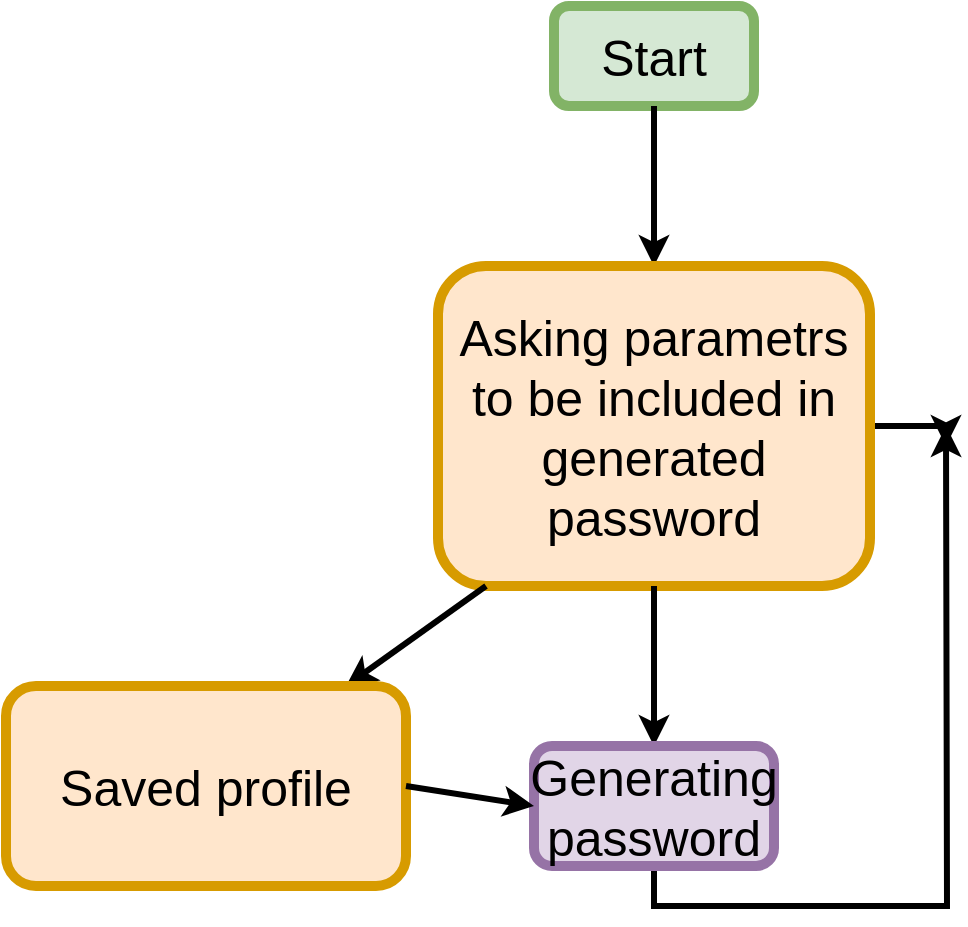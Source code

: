 <mxfile version="20.0.1" type="github">
  <diagram id="C5RBs43oDa-KdzZeNtuy" name="Page-1">
    <mxGraphModel dx="1008" dy="579" grid="1" gridSize="10" guides="1" tooltips="1" connect="1" arrows="1" fold="1" page="1" pageScale="1" pageWidth="827" pageHeight="1169" math="0" shadow="0">
      <root>
        <mxCell id="WIyWlLk6GJQsqaUBKTNV-0" />
        <mxCell id="WIyWlLk6GJQsqaUBKTNV-1" parent="WIyWlLk6GJQsqaUBKTNV-0" />
        <mxCell id="IEn1ETnP1TMT1njSFV-u-0" value="Start" style="rounded=1;whiteSpace=wrap;html=1;fontSize=25;fillColor=#d5e8d4;strokeColor=#82b366;strokeWidth=5;perimeterSpacing=4;" vertex="1" parent="WIyWlLk6GJQsqaUBKTNV-1">
          <mxGeometry x="364" y="30" width="100" height="50" as="geometry" />
        </mxCell>
        <mxCell id="IEn1ETnP1TMT1njSFV-u-2" value="" style="endArrow=classic;html=1;rounded=0;fontSize=25;strokeWidth=3;" edge="1" parent="WIyWlLk6GJQsqaUBKTNV-1">
          <mxGeometry width="50" height="50" relative="1" as="geometry">
            <mxPoint x="414" y="80" as="sourcePoint" />
            <mxPoint x="414" y="160" as="targetPoint" />
          </mxGeometry>
        </mxCell>
        <mxCell id="IEn1ETnP1TMT1njSFV-u-14" style="edgeStyle=orthogonalEdgeStyle;rounded=0;orthogonalLoop=1;jettySize=auto;html=1;exitX=1;exitY=0.5;exitDx=0;exitDy=0;fontSize=25;strokeWidth=3;" edge="1" parent="WIyWlLk6GJQsqaUBKTNV-1" source="IEn1ETnP1TMT1njSFV-u-3">
          <mxGeometry relative="1" as="geometry">
            <mxPoint x="560" y="250" as="targetPoint" />
          </mxGeometry>
        </mxCell>
        <mxCell id="IEn1ETnP1TMT1njSFV-u-3" value="Asking parametrs to be included in generated password" style="rounded=1;whiteSpace=wrap;html=1;fontSize=25;strokeWidth=5;fillColor=#ffe6cc;strokeColor=#d79b00;" vertex="1" parent="WIyWlLk6GJQsqaUBKTNV-1">
          <mxGeometry x="306" y="160" width="216" height="160" as="geometry" />
        </mxCell>
        <mxCell id="IEn1ETnP1TMT1njSFV-u-4" value="" style="endArrow=classic;html=1;rounded=0;fontSize=25;strokeWidth=3;" edge="1" parent="WIyWlLk6GJQsqaUBKTNV-1">
          <mxGeometry width="50" height="50" relative="1" as="geometry">
            <mxPoint x="414" y="320" as="sourcePoint" />
            <mxPoint x="414" y="400" as="targetPoint" />
          </mxGeometry>
        </mxCell>
        <mxCell id="IEn1ETnP1TMT1njSFV-u-13" style="edgeStyle=orthogonalEdgeStyle;rounded=0;orthogonalLoop=1;jettySize=auto;html=1;exitX=0.5;exitY=1;exitDx=0;exitDy=0;fontSize=25;strokeWidth=3;" edge="1" parent="WIyWlLk6GJQsqaUBKTNV-1" source="IEn1ETnP1TMT1njSFV-u-5">
          <mxGeometry relative="1" as="geometry">
            <mxPoint x="560" y="240" as="targetPoint" />
          </mxGeometry>
        </mxCell>
        <mxCell id="IEn1ETnP1TMT1njSFV-u-5" value="Generating password" style="rounded=1;whiteSpace=wrap;html=1;fontSize=25;strokeWidth=5;fillColor=#e1d5e7;strokeColor=#9673a6;" vertex="1" parent="WIyWlLk6GJQsqaUBKTNV-1">
          <mxGeometry x="354" y="400" width="120" height="60" as="geometry" />
        </mxCell>
        <mxCell id="IEn1ETnP1TMT1njSFV-u-6" value="" style="endArrow=classic;html=1;rounded=0;fontSize=25;strokeWidth=3;" edge="1" parent="WIyWlLk6GJQsqaUBKTNV-1" target="IEn1ETnP1TMT1njSFV-u-7">
          <mxGeometry width="50" height="50" relative="1" as="geometry">
            <mxPoint x="330" y="320" as="sourcePoint" />
            <mxPoint x="230" y="400" as="targetPoint" />
          </mxGeometry>
        </mxCell>
        <mxCell id="IEn1ETnP1TMT1njSFV-u-7" value="Saved profile" style="rounded=1;whiteSpace=wrap;html=1;fontSize=25;strokeWidth=5;fillColor=#ffe6cc;strokeColor=#d79b00;" vertex="1" parent="WIyWlLk6GJQsqaUBKTNV-1">
          <mxGeometry x="90" y="370" width="200" height="100" as="geometry" />
        </mxCell>
        <mxCell id="IEn1ETnP1TMT1njSFV-u-8" value="" style="endArrow=classic;html=1;rounded=0;fontSize=25;strokeWidth=3;entryX=0;entryY=0.5;entryDx=0;entryDy=0;" edge="1" parent="WIyWlLk6GJQsqaUBKTNV-1" target="IEn1ETnP1TMT1njSFV-u-5">
          <mxGeometry width="50" height="50" relative="1" as="geometry">
            <mxPoint x="290" y="420" as="sourcePoint" />
            <mxPoint x="340" y="370" as="targetPoint" />
          </mxGeometry>
        </mxCell>
      </root>
    </mxGraphModel>
  </diagram>
</mxfile>
